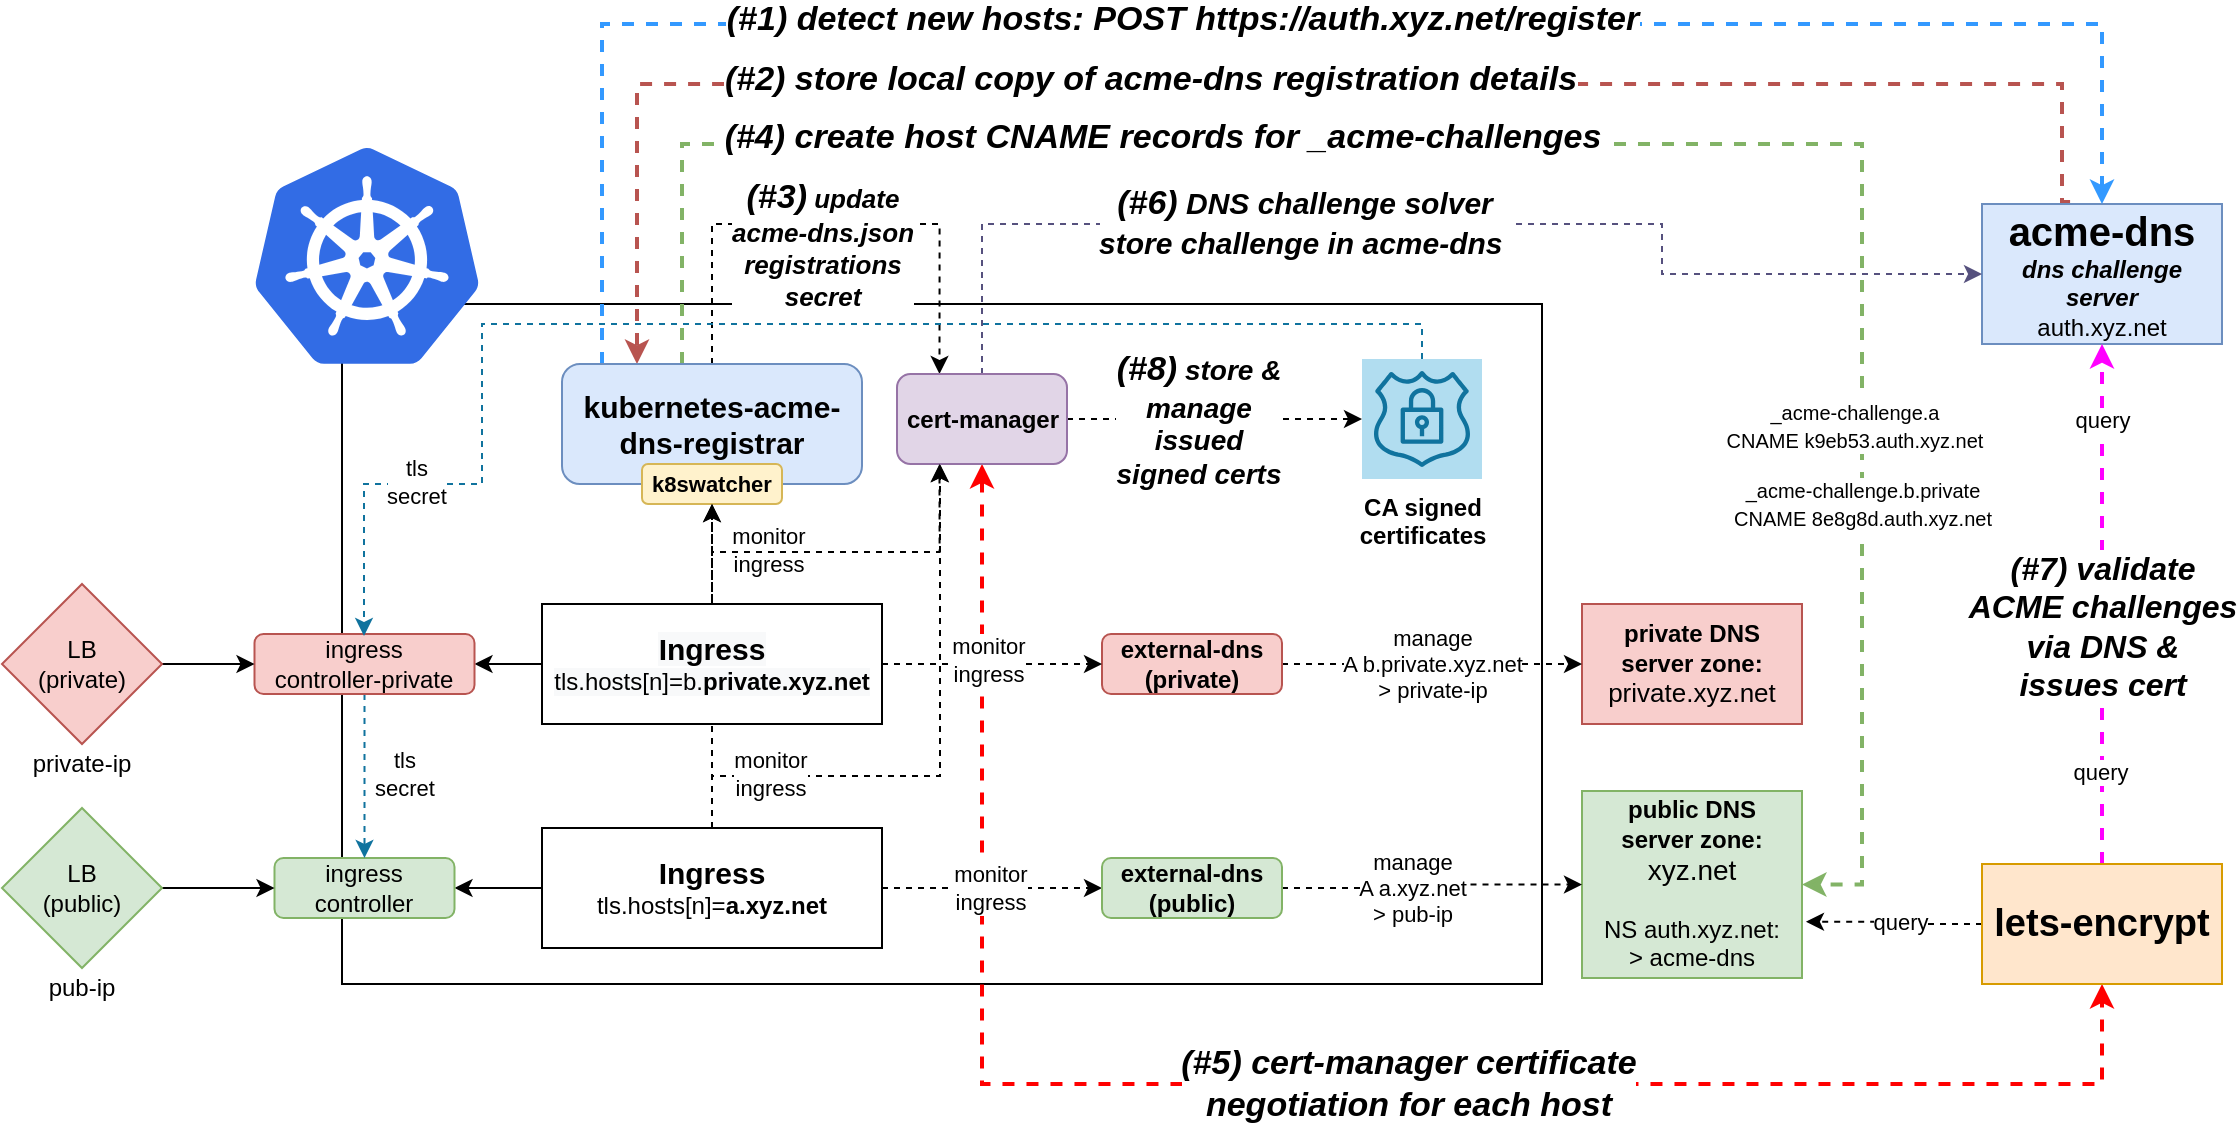 <mxfile version="14.9.6" type="device"><diagram id="3YHg_yc7EKQB0Nkjwlab" name="Page-1"><mxGraphModel dx="1796" dy="626" grid="1" gridSize="10" guides="1" tooltips="1" connect="1" arrows="1" fold="1" page="1" pageScale="1" pageWidth="850" pageHeight="1100" math="0" shadow="0"><root><mxCell id="0"/><mxCell id="1" parent="0"/><mxCell id="flEs6CdBxMrsB9lj-yTK-1" value="" style="rounded=0;whiteSpace=wrap;html=1;" parent="1" vertex="1"><mxGeometry x="-120" y="200" width="600" height="340" as="geometry"/></mxCell><mxCell id="flEs6CdBxMrsB9lj-yTK-63" style="edgeStyle=orthogonalEdgeStyle;rounded=0;orthogonalLoop=1;jettySize=auto;html=1;dashed=1;strokeColor=#b85450;strokeWidth=2;fillColor=#f8cecc;entryX=0.25;entryY=0;entryDx=0;entryDy=0;exitX=0.367;exitY=-0.014;exitDx=0;exitDy=0;exitPerimeter=0;" parent="1" source="flEs6CdBxMrsB9lj-yTK-25" target="flEs6CdBxMrsB9lj-yTK-5" edge="1"><mxGeometry relative="1" as="geometry"><mxPoint x="693" y="150" as="sourcePoint"/><mxPoint x="30" y="230" as="targetPoint"/><Array as="points"><mxPoint x="740" y="149"/><mxPoint x="740" y="90"/><mxPoint x="28" y="90"/></Array></mxGeometry></mxCell><mxCell id="flEs6CdBxMrsB9lj-yTK-25" value="&lt;b style=&quot;font-size: 20px&quot;&gt;acme-dns&lt;br&gt;&lt;/b&gt;&lt;i&gt;&lt;b&gt;dns challenge server&lt;br&gt;&lt;/b&gt;&lt;/i&gt;auth.xyz.net" style="rounded=0;whiteSpace=wrap;html=1;fillColor=#dae8fc;strokeColor=#6c8ebf;" parent="1" vertex="1"><mxGeometry x="700" y="150" width="120" height="70" as="geometry"/></mxCell><mxCell id="flEs6CdBxMrsB9lj-yTK-3" value="" style="aspect=fixed;html=1;points=[];align=center;image;fontSize=12;image=img/lib/mscae/Kubernetes.svg;" parent="1" vertex="1"><mxGeometry x="-163.75" y="122" width="112.5" height="108" as="geometry"/></mxCell><mxCell id="flEs6CdBxMrsB9lj-yTK-59" style="edgeStyle=orthogonalEdgeStyle;rounded=0;orthogonalLoop=1;jettySize=auto;html=1;dashed=1;strokeWidth=2;strokeColor=#3399FF;entryX=0.5;entryY=0;entryDx=0;entryDy=0;" parent="1" source="flEs6CdBxMrsB9lj-yTK-5" target="flEs6CdBxMrsB9lj-yTK-25" edge="1"><mxGeometry relative="1" as="geometry"><mxPoint x="715" y="160" as="targetPoint"/><Array as="points"><mxPoint x="10" y="60"/><mxPoint x="760" y="60"/></Array></mxGeometry></mxCell><mxCell id="flEs6CdBxMrsB9lj-yTK-60" value="&lt;b&gt;&lt;font style=&quot;font-size: 17px&quot;&gt;&lt;i&gt;(#1) detect new hosts: POST https://auth.xyz.net/register&lt;/i&gt;&lt;/font&gt;&lt;/b&gt;" style="edgeLabel;html=1;align=center;verticalAlign=middle;resizable=0;points=[];" parent="flEs6CdBxMrsB9lj-yTK-59" vertex="1" connectable="0"><mxGeometry x="-0.36" y="3" relative="1" as="geometry"><mxPoint x="137" y="1" as="offset"/></mxGeometry></mxCell><mxCell id="flEs6CdBxMrsB9lj-yTK-68" style="edgeStyle=orthogonalEdgeStyle;rounded=0;orthogonalLoop=1;jettySize=auto;html=1;dashed=1;strokeColor=#82b366;strokeWidth=2;fillColor=#d5e8d4;entryX=1;entryY=0.5;entryDx=0;entryDy=0;" parent="1" source="flEs6CdBxMrsB9lj-yTK-5" target="flEs6CdBxMrsB9lj-yTK-23" edge="1"><mxGeometry relative="1" as="geometry"><mxPoint x="730" y="490" as="targetPoint"/><Array as="points"><mxPoint x="50" y="120"/><mxPoint x="640" y="120"/><mxPoint x="640" y="490"/></Array></mxGeometry></mxCell><mxCell id="flEs6CdBxMrsB9lj-yTK-73" value="&lt;font style=&quot;font-size: 10px&quot;&gt;_acme-challenge.b.private &lt;br&gt;CNAME 8e8g8d.auth.xyz.net&lt;br&gt;&lt;/font&gt;" style="edgeLabel;html=1;align=center;verticalAlign=middle;resizable=0;points=[];" parent="flEs6CdBxMrsB9lj-yTK-68" vertex="1" connectable="0"><mxGeometry x="0.54" y="1" relative="1" as="geometry"><mxPoint x="-1" y="33" as="offset"/></mxGeometry></mxCell><mxCell id="flEs6CdBxMrsB9lj-yTK-77" value="&lt;font style=&quot;font-size: 10px&quot;&gt;_acme-challenge.a&lt;br&gt;CNAME&amp;nbsp;k9eb53.auth.xyz.net&lt;/font&gt;" style="edgeLabel;html=1;align=center;verticalAlign=middle;resizable=0;points=[];" parent="flEs6CdBxMrsB9lj-yTK-68" vertex="1" connectable="0"><mxGeometry x="0.512" y="-4" relative="1" as="geometry"><mxPoint y="9" as="offset"/></mxGeometry></mxCell><mxCell id="flEs6CdBxMrsB9lj-yTK-114" value="&lt;b&gt;&lt;font style=&quot;font-size: 17px&quot;&gt;&lt;i&gt;(#3)&lt;/i&gt;&lt;/font&gt;&lt;/b&gt;&lt;b style=&quot;font-size: 13px&quot;&gt;&lt;i&gt; update&lt;br&gt;acme-dns.json&lt;br&gt;registrations&lt;br&gt;secret&lt;/i&gt;&lt;br&gt;&lt;/b&gt;" style="edgeStyle=orthogonalEdgeStyle;rounded=0;orthogonalLoop=1;jettySize=auto;html=1;entryX=0.25;entryY=0;entryDx=0;entryDy=0;dashed=1;startArrow=none;startFill=0;strokeColor=#000000;strokeWidth=1;exitX=0.5;exitY=0;exitDx=0;exitDy=0;" parent="1" source="flEs6CdBxMrsB9lj-yTK-5" target="flEs6CdBxMrsB9lj-yTK-15" edge="1"><mxGeometry x="-0.034" y="-10" relative="1" as="geometry"><Array as="points"><mxPoint x="65" y="160"/><mxPoint x="179" y="160"/></Array><mxPoint as="offset"/></mxGeometry></mxCell><mxCell id="flEs6CdBxMrsB9lj-yTK-5" value="&lt;b&gt;&lt;font style=&quot;font-size: 15px&quot;&gt;kubernetes-acme-dns-registrar&lt;/font&gt;&lt;/b&gt;" style="rounded=1;whiteSpace=wrap;html=1;fillColor=#dae8fc;strokeColor=#6c8ebf;" parent="1" vertex="1"><mxGeometry x="-10" y="230" width="150" height="60" as="geometry"/></mxCell><mxCell id="flEs6CdBxMrsB9lj-yTK-6" value="&lt;b&gt;&lt;font style=&quot;font-size: 11px&quot;&gt;k8swatcher&lt;/font&gt;&lt;/b&gt;" style="rounded=1;whiteSpace=wrap;html=1;fillColor=#fff2cc;strokeColor=#d6b656;" parent="1" vertex="1"><mxGeometry x="30" y="280" width="70" height="20" as="geometry"/></mxCell><mxCell id="flEs6CdBxMrsB9lj-yTK-28" style="edgeStyle=orthogonalEdgeStyle;rounded=0;orthogonalLoop=1;jettySize=auto;html=1;" parent="1" source="flEs6CdBxMrsB9lj-yTK-11" target="flEs6CdBxMrsB9lj-yTK-18" edge="1"><mxGeometry relative="1" as="geometry"/></mxCell><mxCell id="flEs6CdBxMrsB9lj-yTK-55" style="edgeStyle=orthogonalEdgeStyle;rounded=0;orthogonalLoop=1;jettySize=auto;html=1;entryX=0.5;entryY=1;entryDx=0;entryDy=0;dashed=1;strokeColor=#000000;" parent="1" source="flEs6CdBxMrsB9lj-yTK-11" target="flEs6CdBxMrsB9lj-yTK-6" edge="1"><mxGeometry relative="1" as="geometry"/></mxCell><mxCell id="flEs6CdBxMrsB9lj-yTK-29" style="edgeStyle=orthogonalEdgeStyle;rounded=0;orthogonalLoop=1;jettySize=auto;html=1;entryX=1;entryY=0.5;entryDx=0;entryDy=0;" parent="1" source="flEs6CdBxMrsB9lj-yTK-12" target="flEs6CdBxMrsB9lj-yTK-16" edge="1"><mxGeometry relative="1" as="geometry"/></mxCell><mxCell id="flEs6CdBxMrsB9lj-yTK-51" style="edgeStyle=orthogonalEdgeStyle;rounded=0;orthogonalLoop=1;jettySize=auto;html=1;dashed=1;strokeColor=#000000;" parent="1" source="flEs6CdBxMrsB9lj-yTK-12" target="flEs6CdBxMrsB9lj-yTK-33" edge="1"><mxGeometry relative="1" as="geometry"/></mxCell><mxCell id="flEs6CdBxMrsB9lj-yTK-56" style="edgeStyle=orthogonalEdgeStyle;rounded=0;orthogonalLoop=1;jettySize=auto;html=1;dashed=1;strokeColor=#000000;" parent="1" source="flEs6CdBxMrsB9lj-yTK-12" target="flEs6CdBxMrsB9lj-yTK-6" edge="1"><mxGeometry relative="1" as="geometry"/></mxCell><mxCell id="flEs6CdBxMrsB9lj-yTK-58" value="monitor&lt;br&gt;ingress" style="edgeLabel;html=1;align=center;verticalAlign=middle;resizable=0;points=[];" parent="flEs6CdBxMrsB9lj-yTK-56" vertex="1" connectable="0"><mxGeometry x="0.651" y="3" relative="1" as="geometry"><mxPoint x="31" y="-6" as="offset"/></mxGeometry></mxCell><mxCell id="flEs6CdBxMrsB9lj-yTK-86" style="edgeStyle=orthogonalEdgeStyle;rounded=0;orthogonalLoop=1;jettySize=auto;html=1;dashed=1;startArrow=none;startFill=0;strokeColor=#000000;strokeWidth=1;exitX=0.5;exitY=0;exitDx=0;exitDy=0;" parent="1" edge="1"><mxGeometry relative="1" as="geometry"><mxPoint x="65" y="468" as="sourcePoint"/><mxPoint x="179" y="280" as="targetPoint"/><Array as="points"><mxPoint x="65" y="436"/><mxPoint x="179" y="436"/></Array></mxGeometry></mxCell><mxCell id="flEs6CdBxMrsB9lj-yTK-12" value="&lt;b style=&quot;font-size: 15px&quot;&gt;Ingress&lt;/b&gt;&lt;br&gt;tls.hosts[n]=&lt;b&gt;a.xyz.net&lt;/b&gt;" style="rounded=0;whiteSpace=wrap;html=1;" parent="1" vertex="1"><mxGeometry x="-20" y="462" width="170" height="60" as="geometry"/></mxCell><mxCell id="flEs6CdBxMrsB9lj-yTK-79" style="edgeStyle=orthogonalEdgeStyle;rounded=0;orthogonalLoop=1;jettySize=auto;html=1;entryX=0.5;entryY=1;entryDx=0;entryDy=0;dashed=1;strokeWidth=2;strokeColor=#FF0000;startArrow=classic;startFill=1;" parent="1" source="flEs6CdBxMrsB9lj-yTK-15" target="flEs6CdBxMrsB9lj-yTK-36" edge="1"><mxGeometry relative="1" as="geometry"><Array as="points"><mxPoint x="200" y="590"/><mxPoint x="760" y="590"/></Array></mxGeometry></mxCell><mxCell id="flEs6CdBxMrsB9lj-yTK-80" value="&lt;b style=&quot;font-size: 17px&quot;&gt;&lt;i&gt;(#5) cert-manager certificate &lt;br&gt;negotiation&amp;nbsp;for each host&lt;/i&gt;&lt;/b&gt;" style="edgeLabel;html=1;align=center;verticalAlign=middle;resizable=0;points=[];" parent="flEs6CdBxMrsB9lj-yTK-79" vertex="1" connectable="0"><mxGeometry x="0.333" y="4" relative="1" as="geometry"><mxPoint x="-90" y="4" as="offset"/></mxGeometry></mxCell><mxCell id="flEs6CdBxMrsB9lj-yTK-90" style="edgeStyle=orthogonalEdgeStyle;rounded=0;orthogonalLoop=1;jettySize=auto;html=1;dashed=1;startArrow=none;startFill=0;strokeColor=#000000;strokeWidth=1;" parent="1" source="flEs6CdBxMrsB9lj-yTK-15" target="flEs6CdBxMrsB9lj-yTK-89" edge="1"><mxGeometry relative="1" as="geometry"><Array as="points"><mxPoint x="280" y="258"/><mxPoint x="280" y="258"/></Array></mxGeometry></mxCell><mxCell id="flEs6CdBxMrsB9lj-yTK-91" value="&lt;i&gt;&lt;b&gt;&lt;font style=&quot;font-size: 17px&quot;&gt;(#8)&lt;/font&gt;&lt;/b&gt;&lt;b style=&quot;font-size: 14px&quot;&gt;&amp;nbsp;store &amp;amp;&lt;br&gt;manage&lt;br&gt;issued&lt;br&gt;signed certs&lt;/b&gt;&lt;/i&gt;" style="edgeLabel;html=1;align=center;verticalAlign=middle;resizable=0;points=[];" parent="flEs6CdBxMrsB9lj-yTK-90" vertex="1" connectable="0"><mxGeometry x="-0.11" y="-1" relative="1" as="geometry"><mxPoint y="-1" as="offset"/></mxGeometry></mxCell><mxCell id="flEs6CdBxMrsB9lj-yTK-111" style="edgeStyle=orthogonalEdgeStyle;rounded=0;orthogonalLoop=1;jettySize=auto;html=1;entryX=0;entryY=0.5;entryDx=0;entryDy=0;dashed=1;startArrow=none;startFill=0;strokeColor=#56517e;strokeWidth=1;fillColor=#d0cee2;" parent="1" source="flEs6CdBxMrsB9lj-yTK-15" target="flEs6CdBxMrsB9lj-yTK-25" edge="1"><mxGeometry relative="1" as="geometry"><Array as="points"><mxPoint x="200" y="160"/><mxPoint x="540" y="160"/><mxPoint x="540" y="185"/></Array></mxGeometry></mxCell><mxCell id="flEs6CdBxMrsB9lj-yTK-112" value="&lt;b&gt;&lt;i&gt;&lt;font style=&quot;font-size: 17px&quot;&gt;(#6)&lt;/font&gt;&lt;span style=&quot;font-size: 15px&quot;&gt; DNS challenge solver&lt;/span&gt;&lt;br&gt;&lt;span style=&quot;font-size: 15px&quot;&gt;store challenge in acme-dns&amp;nbsp;&lt;/span&gt;&lt;/i&gt;&lt;/b&gt;" style="edgeLabel;html=1;align=center;verticalAlign=middle;resizable=0;points=[];" parent="flEs6CdBxMrsB9lj-yTK-111" vertex="1" connectable="0"><mxGeometry x="-0.468" y="1" relative="1" as="geometry"><mxPoint x="76" as="offset"/></mxGeometry></mxCell><mxCell id="flEs6CdBxMrsB9lj-yTK-15" value="&lt;b&gt;cert-manager&lt;/b&gt;" style="rounded=1;whiteSpace=wrap;html=1;fillColor=#e1d5e7;strokeColor=#9673a6;" parent="1" vertex="1"><mxGeometry x="157.5" y="235" width="85" height="45" as="geometry"/></mxCell><mxCell id="flEs6CdBxMrsB9lj-yTK-16" value="ingress&lt;br&gt;controller" style="rounded=1;whiteSpace=wrap;html=1;fillColor=#d5e8d4;strokeColor=#82b366;" parent="1" vertex="1"><mxGeometry x="-153.75" y="477" width="90" height="30" as="geometry"/></mxCell><mxCell id="flEs6CdBxMrsB9lj-yTK-108" style="edgeStyle=orthogonalEdgeStyle;rounded=0;orthogonalLoop=1;jettySize=auto;html=1;entryX=0.5;entryY=0;entryDx=0;entryDy=0;dashed=1;startArrow=none;startFill=0;strokeColor=#10739e;strokeWidth=1;fillColor=#b1ddf0;" parent="1" source="flEs6CdBxMrsB9lj-yTK-18" target="flEs6CdBxMrsB9lj-yTK-16" edge="1"><mxGeometry relative="1" as="geometry"/></mxCell><mxCell id="flEs6CdBxMrsB9lj-yTK-109" value="tls&lt;br&gt;secret" style="edgeLabel;html=1;align=center;verticalAlign=middle;resizable=0;points=[];rotation=0;" parent="flEs6CdBxMrsB9lj-yTK-108" vertex="1" connectable="0"><mxGeometry x="-0.053" relative="1" as="geometry"><mxPoint x="19" y="1" as="offset"/></mxGeometry></mxCell><mxCell id="flEs6CdBxMrsB9lj-yTK-18" value="ingress&lt;br&gt;controller-private" style="rounded=1;whiteSpace=wrap;html=1;fillColor=#f8cecc;strokeColor=#b85450;" parent="1" vertex="1"><mxGeometry x="-163.75" y="365" width="110" height="30" as="geometry"/></mxCell><mxCell id="flEs6CdBxMrsB9lj-yTK-27" style="edgeStyle=orthogonalEdgeStyle;rounded=0;orthogonalLoop=1;jettySize=auto;html=1;" parent="1" source="flEs6CdBxMrsB9lj-yTK-19" target="flEs6CdBxMrsB9lj-yTK-16" edge="1"><mxGeometry relative="1" as="geometry"/></mxCell><mxCell id="flEs6CdBxMrsB9lj-yTK-19" value="LB&lt;br&gt;(public)" style="rhombus;whiteSpace=wrap;html=1;fillColor=#d5e8d4;strokeColor=#82b366;" parent="1" vertex="1"><mxGeometry x="-290" y="452" width="80" height="80" as="geometry"/></mxCell><mxCell id="flEs6CdBxMrsB9lj-yTK-26" style="edgeStyle=orthogonalEdgeStyle;rounded=0;orthogonalLoop=1;jettySize=auto;html=1;entryX=0;entryY=0.5;entryDx=0;entryDy=0;" parent="1" source="flEs6CdBxMrsB9lj-yTK-20" target="flEs6CdBxMrsB9lj-yTK-18" edge="1"><mxGeometry relative="1" as="geometry"/></mxCell><mxCell id="flEs6CdBxMrsB9lj-yTK-20" value="LB&lt;br&gt;(private)" style="rhombus;whiteSpace=wrap;html=1;fillColor=#f8cecc;strokeColor=#b85450;" parent="1" vertex="1"><mxGeometry x="-290" y="340" width="80" height="80" as="geometry"/></mxCell><mxCell id="flEs6CdBxMrsB9lj-yTK-23" value="&lt;b&gt;public DNS&lt;br&gt;server zone:&lt;/b&gt;&lt;br&gt;&lt;font style=&quot;font-size: 14px&quot;&gt;xyz.net&lt;br&gt;&lt;/font&gt;&lt;br&gt;NS auth.xyz.net:&lt;br&gt;&amp;gt; acme-dns" style="rounded=0;whiteSpace=wrap;html=1;fillColor=#d5e8d4;strokeColor=#82b366;" parent="1" vertex="1"><mxGeometry x="500" y="443.5" width="110" height="93.5" as="geometry"/></mxCell><mxCell id="flEs6CdBxMrsB9lj-yTK-24" value="&lt;b&gt;private DNS&lt;br&gt;server zone:&lt;/b&gt; &lt;font style=&quot;font-size: 13px&quot;&gt;private.xyz.net&lt;/font&gt;" style="rounded=0;whiteSpace=wrap;html=1;fillColor=#f8cecc;strokeColor=#b85450;" parent="1" vertex="1"><mxGeometry x="500" y="350" width="110" height="60" as="geometry"/></mxCell><mxCell id="flEs6CdBxMrsB9lj-yTK-42" value="manage&lt;br&gt;A b.private.xyz.net&lt;br&gt;&amp;gt; private-ip" style="edgeStyle=orthogonalEdgeStyle;rounded=0;orthogonalLoop=1;jettySize=auto;html=1;entryX=0;entryY=0.5;entryDx=0;entryDy=0;dashed=1;strokeColor=#000000;exitX=1;exitY=0.5;exitDx=0;exitDy=0;" parent="1" source="flEs6CdBxMrsB9lj-yTK-32" target="flEs6CdBxMrsB9lj-yTK-24" edge="1"><mxGeometry relative="1" as="geometry"><mxPoint x="430" y="335" as="sourcePoint"/><mxPoint x="590.0" y="335" as="targetPoint"/><mxPoint as="offset"/></mxGeometry></mxCell><mxCell id="flEs6CdBxMrsB9lj-yTK-32" value="&lt;b&gt;external-dns&lt;br&gt;(private)&lt;br&gt;&lt;/b&gt;" style="rounded=1;whiteSpace=wrap;html=1;fillColor=#f8cecc;strokeColor=#b85450;" parent="1" vertex="1"><mxGeometry x="260" y="365" width="90" height="30" as="geometry"/></mxCell><mxCell id="flEs6CdBxMrsB9lj-yTK-45" style="edgeStyle=orthogonalEdgeStyle;rounded=0;orthogonalLoop=1;jettySize=auto;html=1;dashed=1;strokeColor=#000000;" parent="1" source="flEs6CdBxMrsB9lj-yTK-33" target="flEs6CdBxMrsB9lj-yTK-23" edge="1"><mxGeometry relative="1" as="geometry"/></mxCell><mxCell id="flEs6CdBxMrsB9lj-yTK-46" value="manage&lt;br&gt;A a.xyz.net&lt;br&gt;&amp;gt; pub-ip" style="edgeLabel;html=1;align=center;verticalAlign=middle;resizable=0;points=[];" parent="flEs6CdBxMrsB9lj-yTK-45" vertex="1" connectable="0"><mxGeometry x="-0.223" y="1" relative="1" as="geometry"><mxPoint x="6" y="1" as="offset"/></mxGeometry></mxCell><mxCell id="flEs6CdBxMrsB9lj-yTK-33" value="&lt;b&gt;external-dns&lt;br&gt;(public)&lt;br&gt;&lt;/b&gt;" style="rounded=1;whiteSpace=wrap;html=1;fillColor=#d5e8d4;strokeColor=#82b366;" parent="1" vertex="1"><mxGeometry x="260" y="477" width="90" height="30" as="geometry"/></mxCell><mxCell id="flEs6CdBxMrsB9lj-yTK-75" style="edgeStyle=orthogonalEdgeStyle;rounded=0;orthogonalLoop=1;jettySize=auto;html=1;dashed=1;strokeWidth=2;strokeColor=#FF00FF;" parent="1" source="flEs6CdBxMrsB9lj-yTK-36" target="flEs6CdBxMrsB9lj-yTK-25" edge="1"><mxGeometry relative="1" as="geometry"/></mxCell><mxCell id="flEs6CdBxMrsB9lj-yTK-78" value="&lt;font style=&quot;font-size: 15px&quot;&gt;&lt;b style=&quot;font-size: 16px&quot;&gt;&lt;i&gt;(#7) validate&lt;br&gt;ACME challenges&lt;br&gt;via DNS &amp;amp;&lt;br&gt;issues cert&lt;/i&gt;&lt;br&gt;&lt;/b&gt;&lt;/font&gt;" style="edgeLabel;html=1;align=center;verticalAlign=middle;resizable=0;points=[];" parent="flEs6CdBxMrsB9lj-yTK-75" vertex="1" connectable="0"><mxGeometry x="-0.097" y="1" relative="1" as="geometry"><mxPoint x="1" y="-2" as="offset"/></mxGeometry></mxCell><mxCell id="flEs6CdBxMrsB9lj-yTK-105" value="query" style="edgeLabel;html=1;align=center;verticalAlign=middle;resizable=0;points=[];" parent="flEs6CdBxMrsB9lj-yTK-75" vertex="1" connectable="0"><mxGeometry x="-0.645" y="1" relative="1" as="geometry"><mxPoint as="offset"/></mxGeometry></mxCell><mxCell id="flEs6CdBxMrsB9lj-yTK-106" value="query" style="edgeLabel;html=1;align=center;verticalAlign=middle;resizable=0;points=[];" parent="flEs6CdBxMrsB9lj-yTK-75" vertex="1" connectable="0"><mxGeometry x="0.707" relative="1" as="geometry"><mxPoint as="offset"/></mxGeometry></mxCell><mxCell id="flEs6CdBxMrsB9lj-yTK-103" style="edgeStyle=orthogonalEdgeStyle;rounded=0;orthogonalLoop=1;jettySize=auto;html=1;entryX=1.018;entryY=0.699;entryDx=0;entryDy=0;entryPerimeter=0;dashed=1;startArrow=none;startFill=0;strokeColor=#000000;strokeWidth=1;" parent="1" source="flEs6CdBxMrsB9lj-yTK-36" target="flEs6CdBxMrsB9lj-yTK-23" edge="1"><mxGeometry relative="1" as="geometry"/></mxCell><mxCell id="flEs6CdBxMrsB9lj-yTK-104" value="query" style="edgeLabel;html=1;align=center;verticalAlign=middle;resizable=0;points=[];" parent="flEs6CdBxMrsB9lj-yTK-103" vertex="1" connectable="0"><mxGeometry x="-0.104" y="1" relative="1" as="geometry"><mxPoint x="-1" y="-2" as="offset"/></mxGeometry></mxCell><mxCell id="flEs6CdBxMrsB9lj-yTK-36" value="&lt;b&gt;&lt;font style=&quot;font-size: 19px&quot;&gt;lets-encrypt&lt;/font&gt;&lt;/b&gt;" style="rounded=0;whiteSpace=wrap;html=1;fillColor=#ffe6cc;strokeColor=#d79b00;" parent="1" vertex="1"><mxGeometry x="700" y="480" width="120" height="60" as="geometry"/></mxCell><mxCell id="flEs6CdBxMrsB9lj-yTK-43" value="private-ip" style="text;html=1;strokeColor=none;fillColor=none;align=center;verticalAlign=middle;whiteSpace=wrap;rounded=0;" parent="1" vertex="1"><mxGeometry x="-280" y="420" width="60" height="20" as="geometry"/></mxCell><mxCell id="flEs6CdBxMrsB9lj-yTK-44" value="pub-ip" style="text;html=1;strokeColor=none;fillColor=none;align=center;verticalAlign=middle;whiteSpace=wrap;rounded=0;" parent="1" vertex="1"><mxGeometry x="-270" y="532" width="40" height="20" as="geometry"/></mxCell><mxCell id="flEs6CdBxMrsB9lj-yTK-53" value="monitor &lt;br&gt;ingress" style="edgeLabel;html=1;align=center;verticalAlign=middle;resizable=0;points=[];" parent="1" vertex="1" connectable="0"><mxGeometry x="200.004" y="492" as="geometry"><mxPoint x="4" as="offset"/></mxGeometry></mxCell><mxCell id="flEs6CdBxMrsB9lj-yTK-84" style="edgeStyle=orthogonalEdgeStyle;rounded=0;orthogonalLoop=1;jettySize=auto;html=1;dashed=1;startArrow=none;startFill=0;strokeWidth=1;exitX=0.5;exitY=0;exitDx=0;exitDy=0;entryX=0.25;entryY=1;entryDx=0;entryDy=0;" parent="1" target="flEs6CdBxMrsB9lj-yTK-15" edge="1"><mxGeometry relative="1" as="geometry"><mxPoint x="65" y="344" as="sourcePoint"/><mxPoint x="179" y="290" as="targetPoint"/><Array as="points"><mxPoint x="65" y="324"/><mxPoint x="179" y="324"/></Array></mxGeometry></mxCell><mxCell id="flEs6CdBxMrsB9lj-yTK-11" value="&lt;b style=&quot;color: rgb(0 , 0 , 0) ; font-family: &amp;#34;helvetica&amp;#34; ; font-style: normal ; letter-spacing: normal ; text-align: center ; text-indent: 0px ; text-transform: none ; word-spacing: 0px ; background-color: rgb(248 , 249 , 250) ; font-size: 15px&quot;&gt;Ingress&lt;/b&gt;&lt;br style=&quot;color: rgb(0 , 0 , 0) ; font-family: &amp;#34;helvetica&amp;#34; ; font-size: 12px ; font-style: normal ; font-weight: 400 ; letter-spacing: normal ; text-align: center ; text-indent: 0px ; text-transform: none ; word-spacing: 0px ; background-color: rgb(248 , 249 , 250)&quot;&gt;&lt;font style=&quot;color: rgb(0 , 0 , 0) ; font-family: &amp;#34;helvetica&amp;#34; ; font-size: 12px ; font-style: normal ; font-weight: 400 ; letter-spacing: normal ; text-align: center ; text-indent: 0px ; text-transform: none ; word-spacing: 0px ; background-color: rgb(248 , 249 , 250)&quot;&gt;tls.hosts[n]=b.&lt;/font&gt;&lt;font style=&quot;color: rgb(0 , 0 , 0) ; font-family: &amp;#34;helvetica&amp;#34; ; font-size: 12px ; font-style: normal ; letter-spacing: normal ; text-align: center ; text-indent: 0px ; text-transform: none ; word-spacing: 0px ; background-color: rgb(248 , 249 , 250)&quot;&gt;&lt;b&gt;private.xyz.net&lt;/b&gt;&lt;/font&gt;" style="rounded=0;whiteSpace=wrap;html=1;" parent="1" vertex="1"><mxGeometry x="-20" y="350" width="170" height="60" as="geometry"/></mxCell><mxCell id="flEs6CdBxMrsB9lj-yTK-57" value="monitor &lt;br&gt;ingress" style="edgeLabel;html=1;align=center;verticalAlign=middle;resizable=0;points=[];" parent="1" vertex="1" connectable="0"><mxGeometry x="93.999" y="435" as="geometry"/></mxCell><mxCell id="flEs6CdBxMrsB9lj-yTK-64" value="&lt;b&gt;&lt;font style=&quot;font-size: 17px&quot;&gt;&lt;i&gt;(#2) store local copy of acme-dns registration details&lt;/i&gt;&lt;/font&gt;&lt;/b&gt;" style="edgeLabel;html=1;align=center;verticalAlign=middle;resizable=0;points=[];" parent="1" vertex="1" connectable="0"><mxGeometry x="283.996" y="88" as="geometry"/></mxCell><mxCell id="flEs6CdBxMrsB9lj-yTK-67" value="&lt;span style=&quot;font-size: 17px&quot;&gt;&lt;b&gt;&lt;i&gt;(#4) create host CNAME records for _acme-challenges&lt;/i&gt;&lt;/b&gt;&lt;/span&gt;" style="edgeLabel;html=1;align=center;verticalAlign=middle;resizable=0;points=[];" parent="1" vertex="1" connectable="0"><mxGeometry x="289.996" y="117" as="geometry"/></mxCell><mxCell id="flEs6CdBxMrsB9lj-yTK-40" style="edgeStyle=orthogonalEdgeStyle;rounded=0;orthogonalLoop=1;jettySize=auto;html=1;entryX=0;entryY=0.5;entryDx=0;entryDy=0;dashed=1;fillColor=#d5e8d4;" parent="1" source="flEs6CdBxMrsB9lj-yTK-11" target="flEs6CdBxMrsB9lj-yTK-32" edge="1"><mxGeometry relative="1" as="geometry"/></mxCell><mxCell id="flEs6CdBxMrsB9lj-yTK-41" value="monitor &lt;br&gt;ingress" style="edgeLabel;html=1;align=center;verticalAlign=middle;resizable=0;points=[];" parent="flEs6CdBxMrsB9lj-yTK-40" vertex="1" connectable="0"><mxGeometry x="-0.503" y="-4" relative="1" as="geometry"><mxPoint x="25" y="-6" as="offset"/></mxGeometry></mxCell><mxCell id="flEs6CdBxMrsB9lj-yTK-96" style="edgeStyle=orthogonalEdgeStyle;rounded=0;orthogonalLoop=1;jettySize=auto;html=1;dashed=1;startArrow=none;startFill=0;strokeColor=#10739e;strokeWidth=1;fillColor=#b1ddf0;" parent="1" source="flEs6CdBxMrsB9lj-yTK-89" edge="1"><mxGeometry relative="1" as="geometry"><mxPoint x="-109" y="366" as="targetPoint"/><Array as="points"><mxPoint x="420" y="210"/><mxPoint x="-50" y="210"/><mxPoint x="-50" y="290"/><mxPoint x="-109" y="290"/></Array></mxGeometry></mxCell><mxCell id="flEs6CdBxMrsB9lj-yTK-110" value="tls&lt;br&gt;secret" style="edgeLabel;html=1;align=center;verticalAlign=middle;resizable=0;points=[];" parent="flEs6CdBxMrsB9lj-yTK-96" vertex="1" connectable="0"><mxGeometry x="0.71" y="-1" relative="1" as="geometry"><mxPoint as="offset"/></mxGeometry></mxCell><mxCell id="flEs6CdBxMrsB9lj-yTK-89" value="&lt;b&gt;CA signed&lt;br&gt;certificates&lt;/b&gt;" style="outlineConnect=0;strokeColor=#10739e;fillColor=#b1ddf0;dashed=0;verticalLabelPosition=bottom;verticalAlign=top;align=center;html=1;fontSize=12;fontStyle=0;aspect=fixed;shape=mxgraph.aws4.resourceIcon;resIcon=mxgraph.aws4.ssl_padlock;" parent="1" vertex="1"><mxGeometry x="390" y="227.5" width="60" height="60" as="geometry"/></mxCell></root></mxGraphModel></diagram></mxfile>
